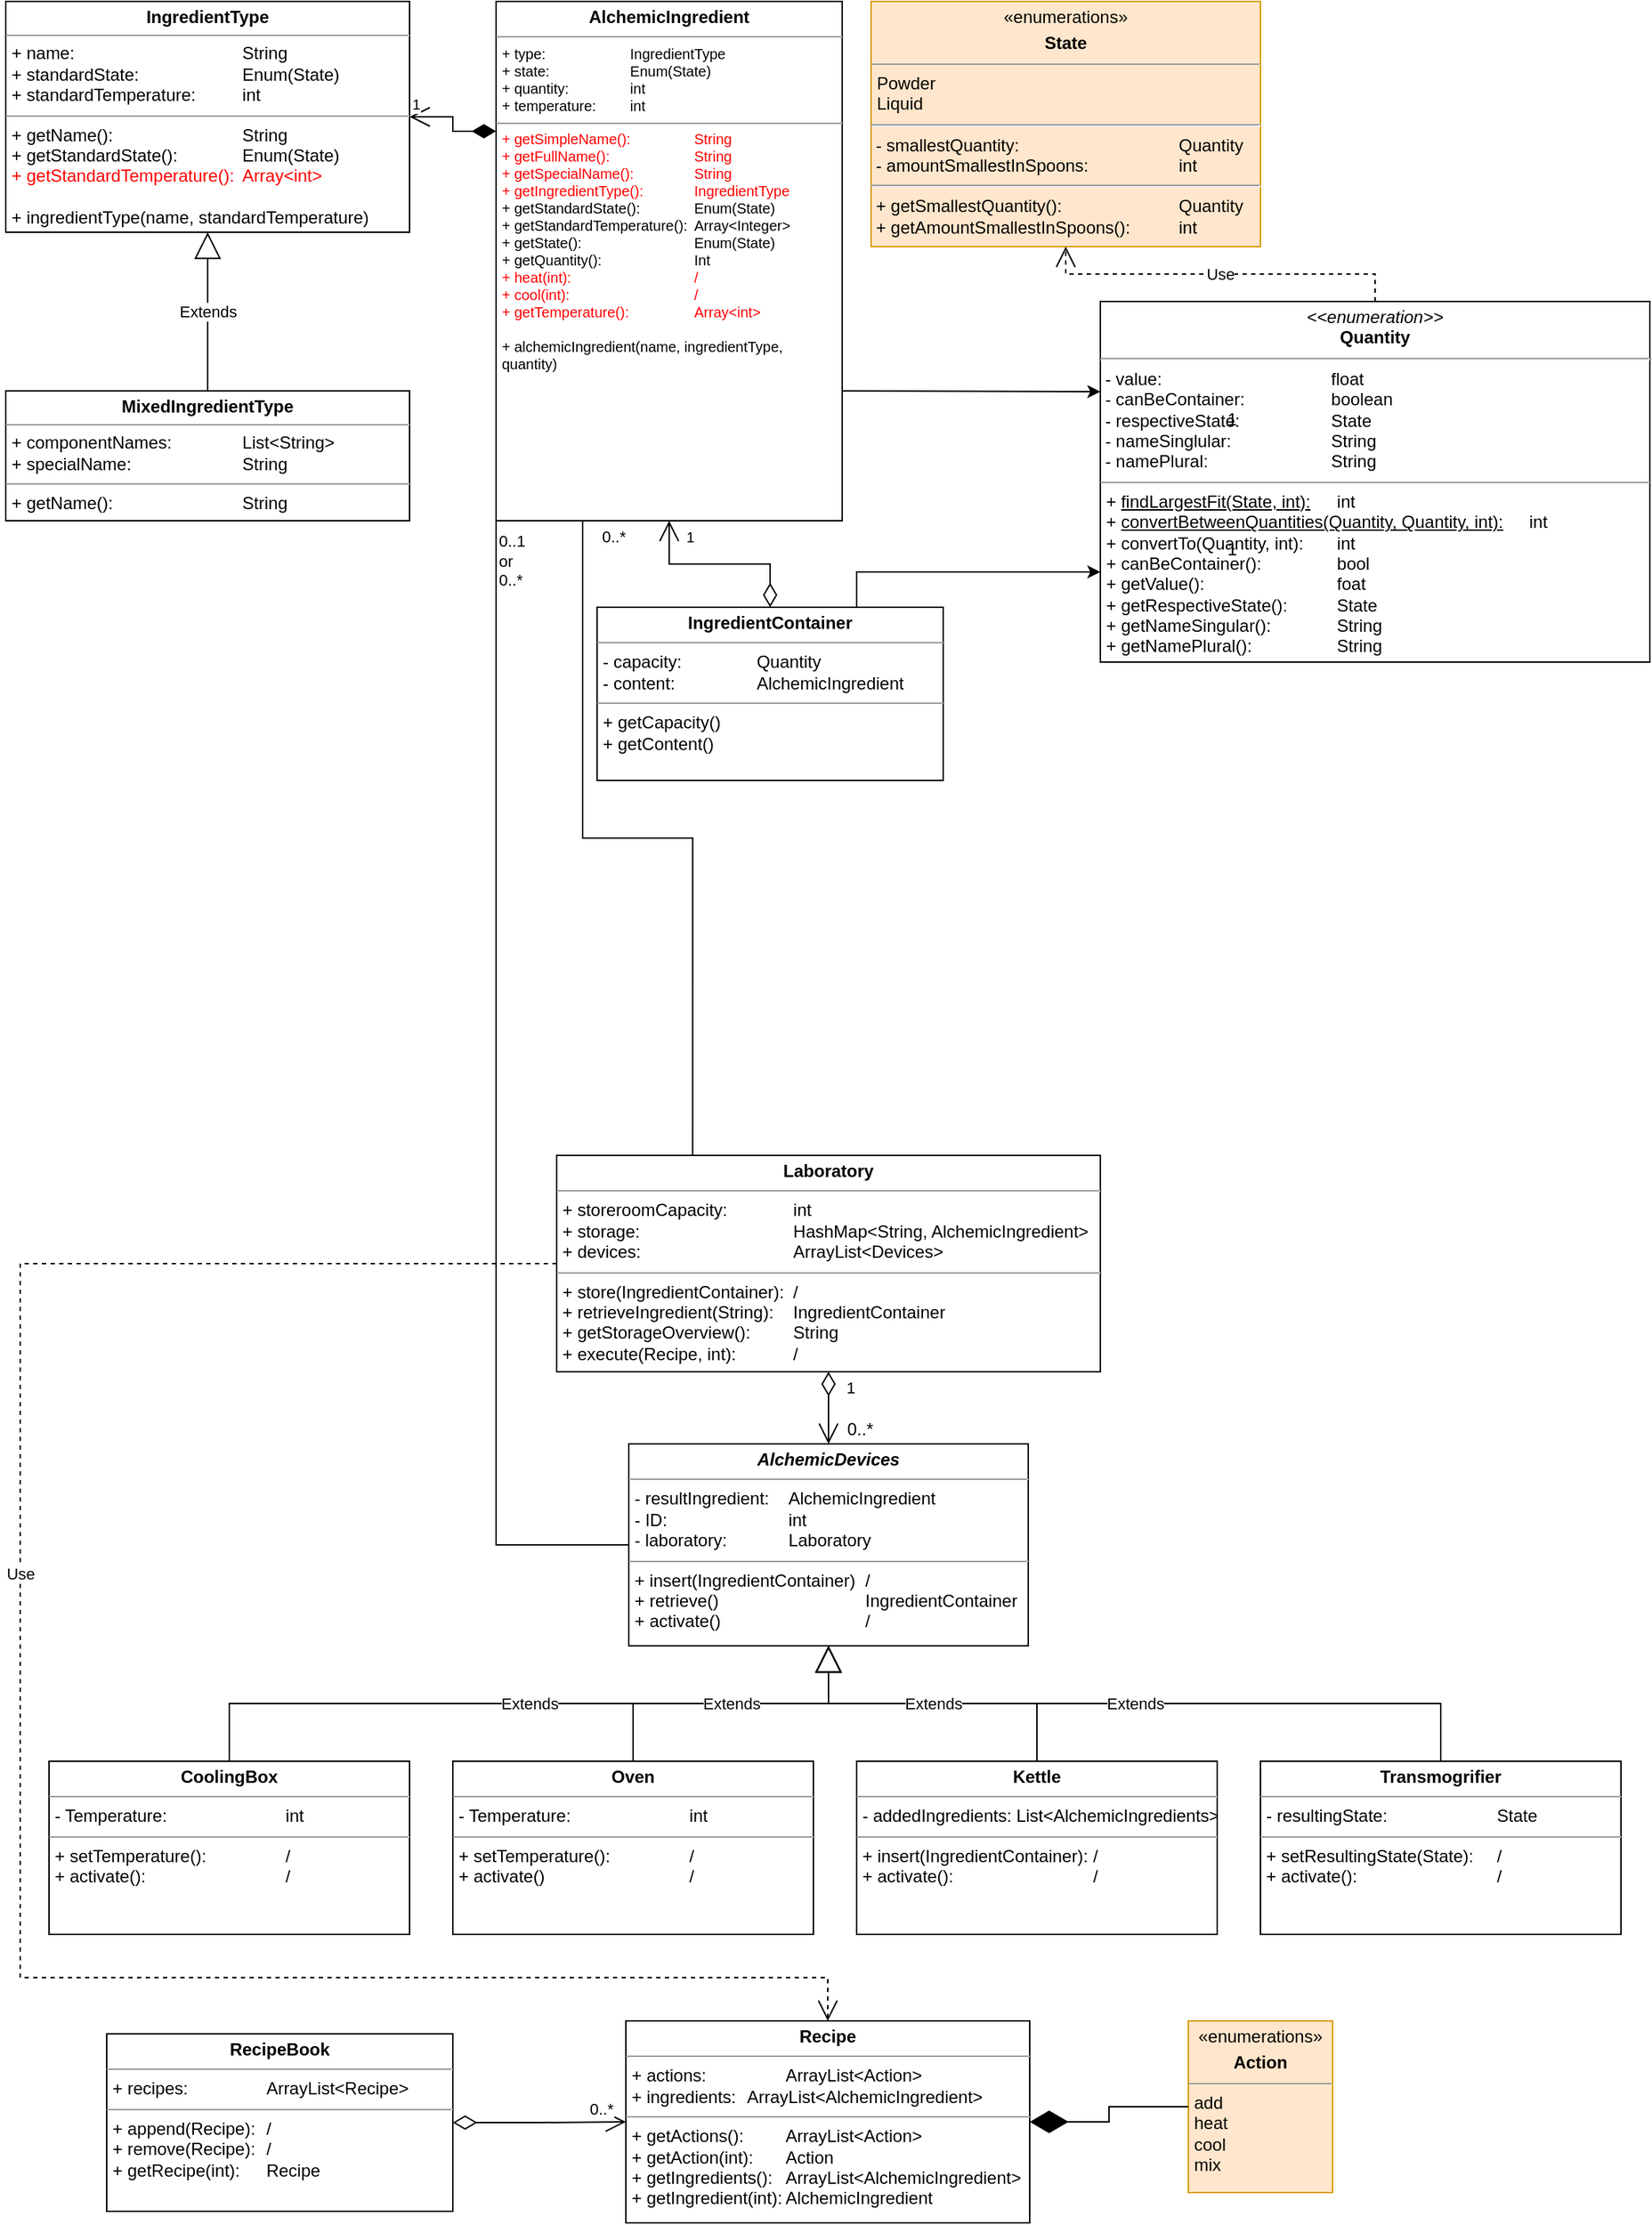 <mxfile version="18.0.1" type="device"><diagram id="GiKxuTOtu3WhN2kmNN7U" name="Examenproject OGP"><mxGraphModel dx="964" dy="614" grid="1" gridSize="10" guides="1" tooltips="1" connect="1" arrows="1" fold="1" page="1" pageScale="1" pageWidth="1169" pageHeight="827" background="none" math="0" shadow="0"><root><mxCell id="0"/><mxCell id="1" parent="0"/><mxCell id="5Rmgl1uTEfU98lThBDW_-46" style="edgeStyle=orthogonalEdgeStyle;rounded=0;jumpStyle=none;orthogonalLoop=1;jettySize=auto;html=1;exitX=1;exitY=0.75;exitDx=0;exitDy=0;startArrow=none;startFill=0;strokeColor=default;entryX=0;entryY=0.25;entryDx=0;entryDy=0;" parent="1" source="cu3XiYy3ytuBM16kYKZB-1" target="5Rmgl1uTEfU98lThBDW_-23" edge="1"><mxGeometry relative="1" as="geometry"><mxPoint x="650" y="350" as="targetPoint"/><Array as="points"><mxPoint x="769" y="310"/></Array></mxGeometry></mxCell><mxCell id="cu3XiYy3ytuBM16kYKZB-1" value="&lt;p style=&quot;margin: 0px ; margin-top: 4px ; text-align: center&quot;&gt;&lt;b&gt;AlchemicIngredient&lt;/b&gt;&lt;/p&gt;&lt;hr size=&quot;1&quot;&gt;&lt;p style=&quot;margin: 0px 0px 0px 4px ; font-size: 10px&quot;&gt;&lt;font style=&quot;font-size: 10px&quot;&gt;+ type: &lt;span style=&quot;white-space: pre&quot;&gt;&#9;&lt;/span&gt;&lt;span style=&quot;white-space: pre&quot;&gt;&#9;&lt;/span&gt;&lt;span style=&quot;white-space: pre&quot;&gt;&#9;&lt;/span&gt;IngredientType&lt;br&gt;&lt;/font&gt;&lt;/p&gt;&lt;p style=&quot;margin: 0px 0px 0px 4px ; font-size: 10px&quot;&gt;&lt;font style=&quot;font-size: 10px&quot;&gt;+ state: &lt;span style=&quot;white-space: pre&quot;&gt;&#9;&lt;/span&gt;&lt;span style=&quot;white-space: pre&quot;&gt;&#9;&lt;/span&gt;&lt;span style=&quot;white-space: pre&quot;&gt;&#9;&lt;/span&gt;Enum(State)&lt;/font&gt;&lt;/p&gt;&lt;p style=&quot;margin: 0px 0px 0px 4px ; font-size: 10px&quot;&gt;&lt;font style=&quot;font-size: 10px&quot;&gt;+ quantity: &lt;span style=&quot;white-space: pre&quot;&gt;&#9;&lt;/span&gt;&lt;span style=&quot;white-space: pre&quot;&gt;&#9;&lt;/span&gt;int&lt;/font&gt;&lt;/p&gt;&lt;p style=&quot;margin: 0px 0px 0px 4px ; font-size: 10px&quot;&gt;&lt;font style=&quot;font-size: 10px&quot;&gt;+ temperature: &lt;span style=&quot;white-space: pre&quot;&gt;&#9;&lt;/span&gt;int&lt;/font&gt;&lt;/p&gt;&lt;hr size=&quot;1&quot; style=&quot;font-size: 10px&quot;&gt;&lt;p style=&quot;margin: 0px 0px 0px 4px ; font-size: 10px&quot;&gt;&lt;font color=&quot;#ff0000&quot; style=&quot;font-size: 10px&quot;&gt;+ getSimpleName():&lt;span style=&quot;white-space: pre&quot;&gt;&#9;&lt;span style=&quot;white-space: pre&quot;&gt;&#9;&lt;/span&gt;&lt;/span&gt;String&lt;/font&gt;&lt;/p&gt;&lt;p style=&quot;margin: 0px 0px 0px 4px ; font-size: 10px&quot;&gt;&lt;font color=&quot;#ff0000&quot; style=&quot;font-size: 10px&quot;&gt;+ getFullName():&lt;span style=&quot;white-space: pre&quot;&gt;&#9;&lt;/span&gt;&lt;span style=&quot;white-space: pre&quot;&gt;&#9;&lt;span style=&quot;white-space: pre&quot;&gt;&#9;&lt;/span&gt;&lt;/span&gt;String&lt;/font&gt;&lt;/p&gt;&lt;p style=&quot;margin: 0px 0px 0px 4px ; font-size: 10px&quot;&gt;&lt;font color=&quot;#ff0000&quot; style=&quot;font-size: 10px&quot;&gt;+ getSpecialName():&amp;nbsp;&lt;span style=&quot;white-space: pre&quot;&gt;&#9;&lt;span style=&quot;white-space: pre&quot;&gt;&#9;&lt;/span&gt;&lt;/span&gt;String&lt;/font&gt;&lt;/p&gt;&lt;p style=&quot;margin: 0px 0px 0px 4px ; font-size: 10px&quot;&gt;&lt;font color=&quot;#ff0000&quot; style=&quot;font-size: 10px&quot;&gt;+ getIngredientType():&lt;span style=&quot;white-space: pre&quot;&gt;&#9;&lt;/span&gt;&lt;span style=&quot;white-space: pre&quot;&gt;&#9;&lt;/span&gt;IngredientType&lt;/font&gt;&lt;/p&gt;&lt;p style=&quot;margin: 0px 0px 0px 4px ; font-size: 10px&quot;&gt;&lt;font style=&quot;font-size: 10px&quot;&gt;+ getStandardState():&lt;span style=&quot;white-space: pre&quot;&gt;&#9;&lt;span style=&quot;white-space: pre&quot;&gt;&#9;&lt;/span&gt;&lt;/span&gt;Enum(State)&lt;/font&gt;&lt;/p&gt;&lt;p style=&quot;margin: 0px 0px 0px 4px ; font-size: 10px&quot;&gt;&lt;font style=&quot;font-size: 10px&quot;&gt;+ getStandardTemperature():&lt;span style=&quot;white-space: pre&quot;&gt;&#9;&lt;/span&gt;Array&amp;lt;Integer&amp;gt;&lt;/font&gt;&lt;/p&gt;&lt;p style=&quot;margin: 0px 0px 0px 4px ; font-size: 10px&quot;&gt;&lt;font style=&quot;font-size: 10px&quot;&gt;+ getState():&lt;span style=&quot;white-space: pre&quot;&gt;&#9;&lt;/span&gt;&lt;span style=&quot;white-space: pre&quot;&gt;&#9;&lt;/span&gt;&lt;span style=&quot;white-space: pre&quot;&gt;&#9;&lt;span style=&quot;white-space: pre&quot;&gt;&#9;&lt;/span&gt;&lt;/span&gt;Enum(State)&lt;/font&gt;&lt;/p&gt;&lt;p style=&quot;margin: 0px 0px 0px 4px ; font-size: 10px&quot;&gt;&lt;font style=&quot;font-size: 10px&quot;&gt;+ getQuantity():&lt;span style=&quot;white-space: pre&quot;&gt;&#9;&lt;/span&gt;&lt;span style=&quot;white-space: pre&quot;&gt;&#9;&lt;span style=&quot;white-space: pre&quot;&gt;&#9;&lt;/span&gt;&lt;/span&gt;Int&lt;/font&gt;&lt;/p&gt;&lt;p style=&quot;margin: 0px 0px 0px 4px ; font-size: 10px&quot;&gt;&lt;font color=&quot;#ff0000&quot; style=&quot;font-size: 10px&quot;&gt;+ heat(int):&lt;span style=&quot;white-space: pre&quot;&gt;&#9;&lt;/span&gt;&lt;span style=&quot;white-space: pre&quot;&gt;&#9;&lt;/span&gt;&lt;span style=&quot;white-space: pre&quot;&gt;&#9;&lt;span style=&quot;white-space: pre&quot;&gt;&#9;&lt;/span&gt;&lt;/span&gt;/&lt;/font&gt;&lt;/p&gt;&lt;p style=&quot;margin: 0px 0px 0px 4px ; font-size: 10px&quot;&gt;&lt;font color=&quot;#ff0000&quot; style=&quot;font-size: 10px&quot;&gt;+ cool(int):&lt;span style=&quot;white-space: pre&quot;&gt;&#9;&lt;/span&gt;&lt;span style=&quot;white-space: pre&quot;&gt;&#9;&lt;/span&gt;&lt;span style=&quot;white-space: pre&quot;&gt;&#9;&lt;span style=&quot;white-space: pre&quot;&gt;&#9;&lt;/span&gt;&lt;/span&gt;/&lt;/font&gt;&lt;/p&gt;&lt;p style=&quot;margin: 0px 0px 0px 4px ; font-size: 10px&quot;&gt;&lt;font color=&quot;#ff0000&quot; style=&quot;font-size: 10px&quot;&gt;+ getTemperature():&lt;span style=&quot;white-space: pre&quot;&gt;&#9;&lt;span style=&quot;white-space: pre&quot;&gt;&#9;&lt;/span&gt;&lt;/span&gt;Array&amp;lt;int&amp;gt;&lt;/font&gt;&lt;/p&gt;&lt;p style=&quot;margin: 0px 0px 0px 4px ; font-size: 10px&quot;&gt;&lt;font style=&quot;font-size: 10px&quot;&gt;&lt;br&gt;&lt;/font&gt;&lt;/p&gt;&lt;p style=&quot;margin: 0px 0px 0px 4px ; font-size: 10px&quot;&gt;&lt;font style=&quot;font-size: 10px&quot;&gt;+ alchemicIngredient(name, ingredientType,&amp;nbsp;&lt;/font&gt;&lt;/p&gt;&lt;p style=&quot;margin: 0px 0px 0px 4px ; font-size: 10px&quot;&gt;&lt;font style=&quot;font-size: 10px&quot;&gt;quantity)&lt;/font&gt;&lt;/p&gt;" style="verticalAlign=top;align=left;overflow=fill;fontSize=12;fontFamily=Helvetica;html=1;rounded=0;" parent="1" vertex="1"><mxGeometry x="350" y="40" width="240" height="360" as="geometry"/></mxCell><mxCell id="cu3XiYy3ytuBM16kYKZB-2" value="&lt;p style=&quot;margin: 0px ; margin-top: 4px ; text-align: center&quot;&gt;&lt;b&gt;IngredientType&lt;/b&gt;&lt;/p&gt;&lt;hr size=&quot;1&quot; style=&quot;font-size: 10px&quot;&gt;&lt;p style=&quot;margin: 0px ; margin-left: 4px&quot;&gt;+ name:&lt;span style=&quot;white-space: pre&quot;&gt;&#9;&lt;/span&gt;&lt;span style=&quot;white-space: pre&quot;&gt;&#9;&lt;/span&gt;&lt;span style=&quot;white-space: pre&quot;&gt;&#9;&lt;/span&gt;&lt;span style=&quot;white-space: pre&quot;&gt;&#9;&lt;/span&gt;&lt;span style=&quot;white-space: pre&quot;&gt;&#9;&lt;/span&gt;String&lt;/p&gt;&lt;p style=&quot;margin: 0px ; margin-left: 4px&quot;&gt;&lt;span&gt;+ standardState: &lt;/span&gt;&lt;span style=&quot;white-space: pre&quot;&gt;&#9;&lt;/span&gt;&lt;span style=&quot;white-space: pre&quot;&gt;&#9;&lt;span style=&quot;white-space: pre&quot;&gt;&#9;&lt;/span&gt;&lt;/span&gt;&lt;span&gt;Enum(State)&lt;/span&gt;&lt;br&gt;&lt;/p&gt;&lt;p style=&quot;margin: 0px ; margin-left: 4px&quot;&gt;+ standardTemperature: &lt;span style=&quot;white-space: pre&quot;&gt;&#9;&lt;/span&gt;&lt;span style=&quot;white-space: pre&quot;&gt;&#9;&lt;/span&gt;int&lt;/p&gt;&lt;hr size=&quot;1&quot;&gt;&lt;p style=&quot;margin: 0px ; margin-left: 4px&quot;&gt;+ getName():&lt;span style=&quot;white-space: pre&quot;&gt;&#9;&lt;/span&gt;&lt;span style=&quot;white-space: pre&quot;&gt;&#9;&lt;span style=&quot;white-space: pre&quot;&gt;&#9;&lt;/span&gt;&lt;span style=&quot;white-space: pre&quot;&gt;&#9;&lt;/span&gt;&lt;/span&gt;String&lt;/p&gt;&lt;p style=&quot;margin: 0px ; margin-left: 4px&quot;&gt;+ getStandardState():&lt;span style=&quot;white-space: pre&quot;&gt;&#9;&lt;/span&gt;&lt;span style=&quot;white-space: pre&quot;&gt;&#9;&lt;/span&gt;Enum(State)&lt;/p&gt;&lt;p style=&quot;margin: 0px ; margin-left: 4px&quot;&gt;&lt;font color=&quot;#ff0000&quot;&gt;+ getStandardTemperature():&lt;span style=&quot;white-space: pre&quot;&gt;&#9;&lt;/span&gt;Array&amp;lt;int&amp;gt;&lt;/font&gt;&lt;/p&gt;&lt;p style=&quot;margin: 0px ; margin-left: 4px&quot;&gt;&lt;br&gt;&lt;/p&gt;&lt;p style=&quot;margin: 0px ; margin-left: 4px&quot;&gt;+ ingredientType(name, standardTemperature)&lt;/p&gt;" style="verticalAlign=top;align=left;overflow=fill;fontSize=12;fontFamily=Helvetica;html=1;expand=1;rounded=0;" parent="1" vertex="1"><mxGeometry x="10" y="40" width="280" height="160" as="geometry"/></mxCell><mxCell id="cu3XiYy3ytuBM16kYKZB-13" value="&lt;p style=&quot;margin: 0px ; margin-top: 4px ; text-align: center&quot;&gt;«enumerations»&lt;b&gt;&lt;br&gt;&lt;/b&gt;&lt;/p&gt;&lt;p style=&quot;margin: 0px ; margin-top: 4px ; text-align: center&quot;&gt;&lt;b&gt;State&lt;/b&gt;&lt;/p&gt;&lt;hr size=&quot;1&quot;&gt;&lt;p style=&quot;margin: 0px ; margin-left: 4px&quot;&gt;Powder&lt;/p&gt;&lt;p style=&quot;margin: 0px ; margin-left: 4px&quot;&gt;Liquid&lt;/p&gt;&lt;hr&gt;&amp;nbsp;- smallestQuantity:&lt;span style=&quot;white-space: pre;&quot;&gt;&#9;&lt;/span&gt;&lt;span style=&quot;white-space: pre;&quot;&gt;&#9;&lt;/span&gt;&lt;span style=&quot;white-space: pre;&quot;&gt;&#9;&lt;/span&gt;&lt;span style=&quot;white-space: pre;&quot;&gt;&#9;&lt;/span&gt;&lt;span style=&quot;white-space: pre;&quot;&gt;&#9;&lt;/span&gt;Quantity&lt;br&gt;&amp;nbsp;- amountSmallestInSpoons:&lt;span style=&quot;white-space: pre;&quot;&gt;&#9;&lt;/span&gt;&lt;span style=&quot;white-space: pre;&quot;&gt;&#9;&lt;/span&gt;&lt;span style=&quot;white-space: pre;&quot;&gt;&#9;&lt;/span&gt;int&lt;br&gt;&lt;hr&gt;&amp;nbsp;+ getSmallestQuantity():&lt;span style=&quot;white-space: pre;&quot;&gt;&#9;&lt;/span&gt;&lt;span style=&quot;white-space: pre;&quot;&gt;&#9;&lt;/span&gt;&lt;span style=&quot;white-space: pre;&quot;&gt;&#9;&lt;/span&gt;Quantity&lt;br&gt;&amp;nbsp;+ getAmountSmallestInSpoons():&lt;span style=&quot;white-space: pre;&quot;&gt;&#9;&lt;/span&gt;&lt;span style=&quot;white-space: pre;&quot;&gt;&#9;&lt;/span&gt;int" style="verticalAlign=top;align=left;overflow=fill;fontSize=12;fontFamily=Helvetica;html=1;expand=1;rounded=0;fillColor=#ffe6cc;strokeColor=#d79b00;" parent="1" vertex="1"><mxGeometry x="610" y="40" width="270" height="170" as="geometry"/></mxCell><mxCell id="5Rmgl1uTEfU98lThBDW_-49" style="edgeStyle=orthogonalEdgeStyle;rounded=0;jumpStyle=none;orthogonalLoop=1;jettySize=auto;html=1;exitX=0.75;exitY=0;exitDx=0;exitDy=0;startArrow=none;startFill=0;strokeColor=default;entryX=0;entryY=0.75;entryDx=0;entryDy=0;" parent="1" source="cu3XiYy3ytuBM16kYKZB-45" target="5Rmgl1uTEfU98lThBDW_-23" edge="1"><mxGeometry relative="1" as="geometry"><Array as="points"><mxPoint x="600" y="436"/></Array><mxPoint x="820" y="430" as="targetPoint"/></mxGeometry></mxCell><mxCell id="cu3XiYy3ytuBM16kYKZB-45" value="&lt;p style=&quot;margin: 0px ; margin-top: 4px ; text-align: center&quot;&gt;&lt;b&gt;IngredientContainer&lt;/b&gt;&lt;/p&gt;&lt;hr size=&quot;1&quot;&gt;&lt;p style=&quot;margin: 0px ; margin-left: 4px&quot;&gt;- capacity: &lt;span style=&quot;white-space: pre&quot;&gt;&#9;&lt;/span&gt;&lt;span style=&quot;white-space: pre&quot;&gt;&#9;&lt;/span&gt;Quantity&lt;/p&gt;&lt;p style=&quot;margin: 0px ; margin-left: 4px&quot;&gt;- content:&lt;span style=&quot;white-space: pre&quot;&gt;&#9;&lt;/span&gt;&lt;span style=&quot;white-space: pre&quot;&gt;&#9;&lt;/span&gt;&lt;span style=&quot;white-space: pre&quot;&gt;&#9;&lt;/span&gt;AlchemicIngredient&lt;/p&gt;&lt;hr size=&quot;1&quot;&gt;&lt;p style=&quot;margin: 0px ; margin-left: 4px&quot;&gt;+ getCapacity()&lt;/p&gt;&lt;p style=&quot;margin: 0px ; margin-left: 4px&quot;&gt;+ getContent()&lt;/p&gt;" style="verticalAlign=top;align=left;overflow=fill;fontSize=12;fontFamily=Helvetica;html=1;fontColor=#000000;strokeWidth=1;gradientColor=none;" parent="1" vertex="1"><mxGeometry x="420" y="460" width="240" height="120" as="geometry"/></mxCell><mxCell id="cu3XiYy3ytuBM16kYKZB-54" value="&lt;p style=&quot;margin: 0px ; margin-top: 4px ; text-align: center&quot;&gt;&lt;b&gt;&lt;i&gt;AlchemicDevices&lt;/i&gt;&lt;/b&gt;&lt;br&gt;&lt;/p&gt;&lt;hr size=&quot;1&quot;&gt;&lt;p style=&quot;margin: 0px ; margin-left: 4px&quot;&gt;- resultIngredient:&lt;span style=&quot;white-space: pre&quot;&gt;&#9;&lt;/span&gt;AlchemicIngredient&lt;/p&gt;&lt;p style=&quot;margin: 0px ; margin-left: 4px&quot;&gt;- ID:&lt;span style=&quot;white-space: pre&quot;&gt;&#9;&lt;/span&gt;&lt;span style=&quot;white-space: pre&quot;&gt;&#9;&lt;/span&gt;&lt;span style=&quot;white-space: pre&quot;&gt;&#9;&lt;span style=&quot;white-space: pre&quot;&gt;&#9;&lt;/span&gt;&lt;/span&gt;int&lt;/p&gt;&lt;p style=&quot;margin: 0px ; margin-left: 4px&quot;&gt;- laboratory:&lt;span style=&quot;white-space: pre&quot;&gt;&#9;&lt;/span&gt;&lt;span style=&quot;white-space: pre&quot;&gt;&#9;&lt;/span&gt;Laboratory&lt;/p&gt;&lt;hr size=&quot;1&quot;&gt;&lt;p style=&quot;margin: 0px ; margin-left: 4px&quot;&gt;+ insert(IngredientContainer)&lt;span style=&quot;white-space: pre&quot;&gt;&#9;&lt;/span&gt;&lt;span&gt;/&lt;/span&gt;&lt;/p&gt;&lt;p style=&quot;margin: 0px ; margin-left: 4px&quot;&gt;+ retrieve()&lt;span style=&quot;white-space: pre&quot;&gt;&#9;&lt;/span&gt;&lt;span style=&quot;white-space: pre&quot;&gt;&#9;&lt;/span&gt;&lt;span style=&quot;white-space: pre&quot;&gt;&#9;&lt;/span&gt;&lt;span style=&quot;white-space: pre&quot;&gt;&#9;&lt;/span&gt;IngredientContainer&lt;/p&gt;&lt;p style=&quot;margin: 0px ; margin-left: 4px&quot;&gt;+ activate()&lt;span style=&quot;white-space: pre&quot;&gt;&#9;&lt;/span&gt;&lt;span style=&quot;white-space: pre&quot;&gt;&#9;&lt;/span&gt;&lt;span style=&quot;white-space: pre&quot;&gt;&#9;&lt;/span&gt;&lt;span style=&quot;white-space: pre&quot;&gt;&#9;&lt;/span&gt;/&lt;/p&gt;" style="verticalAlign=top;align=left;overflow=fill;fontSize=12;fontFamily=Helvetica;html=1;fontColor=#000000;strokeWidth=1;gradientColor=none;" parent="1" vertex="1"><mxGeometry x="442" y="1040" width="277" height="140" as="geometry"/></mxCell><mxCell id="cu3XiYy3ytuBM16kYKZB-55" value="&lt;p style=&quot;margin: 4px 0px 0px ; text-align: center&quot;&gt;&lt;b&gt;CoolingBox&lt;/b&gt;&lt;/p&gt;&lt;hr size=&quot;1&quot;&gt;&lt;p style=&quot;margin: 0px 0px 0px 4px&quot;&gt;- Temperature:&lt;span style=&quot;white-space: pre&quot;&gt;&#9;&lt;/span&gt;&lt;span style=&quot;white-space: pre&quot;&gt;&#9;&lt;/span&gt;&lt;span style=&quot;white-space: pre&quot;&gt;&#9;&lt;span style=&quot;white-space: pre&quot;&gt;&#9;&lt;/span&gt;&lt;/span&gt;int&lt;/p&gt;&lt;hr size=&quot;1&quot;&gt;&lt;p style=&quot;margin: 0px 0px 0px 4px&quot;&gt;+ setTemperature():&lt;span style=&quot;white-space: pre&quot;&gt;&#9;&lt;/span&gt;&lt;span style=&quot;white-space: pre&quot;&gt;&#9;&lt;/span&gt;/&lt;/p&gt;&lt;p style=&quot;margin: 0px 0px 0px 4px&quot;&gt;+ activate():&lt;span style=&quot;white-space: pre&quot;&gt;&#9;&lt;/span&gt;&lt;span style=&quot;white-space: pre&quot;&gt;&#9;&lt;/span&gt;&lt;span style=&quot;white-space: pre&quot;&gt;&#9;&lt;/span&gt;&lt;span style=&quot;white-space: pre&quot;&gt;&#9;&lt;/span&gt;/&lt;/p&gt;" style="verticalAlign=top;align=left;overflow=fill;fontSize=12;fontFamily=Helvetica;html=1;fontColor=#000000;strokeWidth=1;gradientColor=none;" parent="1" vertex="1"><mxGeometry x="40" y="1260" width="250" height="120" as="geometry"/></mxCell><mxCell id="cu3XiYy3ytuBM16kYKZB-56" value="&lt;p style=&quot;margin: 0px ; margin-top: 4px ; text-align: center&quot;&gt;&lt;b&gt;Oven&lt;/b&gt;&lt;/p&gt;&lt;hr size=&quot;1&quot;&gt;&lt;p style=&quot;margin: 0px 0px 0px 4px&quot;&gt;- Temperature:&lt;span style=&quot;white-space: pre&quot;&gt;&#9;&lt;/span&gt;&lt;span style=&quot;white-space: pre&quot;&gt;&#9;&lt;/span&gt;&lt;span style=&quot;white-space: pre&quot;&gt;&#9;&lt;/span&gt;&lt;span style=&quot;white-space: pre&quot;&gt;&#9;&lt;/span&gt;int&lt;/p&gt;&lt;hr size=&quot;1&quot;&gt;&lt;p style=&quot;margin: 0px 0px 0px 4px&quot;&gt;&lt;span&gt;+ setTemperature():&lt;span style=&quot;white-space: pre&quot;&gt;&#9;&lt;/span&gt;&lt;span style=&quot;white-space: pre&quot;&gt;&#9;&lt;/span&gt;/&lt;/span&gt;&lt;/p&gt;&lt;p style=&quot;margin: 0px ; margin-left: 4px&quot;&gt;+ activate()&lt;span&gt;&#9;&lt;span style=&quot;white-space: pre&quot;&gt;&#9;&lt;/span&gt;&lt;span style=&quot;white-space: pre&quot;&gt;&#9;&lt;/span&gt;&lt;span style=&quot;white-space: pre&quot;&gt;&#9;&lt;/span&gt;&lt;span style=&quot;white-space: pre&quot;&gt;&#9;&lt;/span&gt;&lt;/span&gt;/&lt;/p&gt;" style="verticalAlign=top;align=left;overflow=fill;fontSize=12;fontFamily=Helvetica;html=1;fontColor=#000000;strokeWidth=1;gradientColor=none;" parent="1" vertex="1"><mxGeometry x="320" y="1260" width="250" height="120" as="geometry"/></mxCell><mxCell id="cu3XiYy3ytuBM16kYKZB-57" value="&lt;p style=&quot;margin: 4px 0px 0px ; text-align: center&quot;&gt;&lt;b&gt;Kettle&lt;/b&gt;&lt;/p&gt;&lt;hr size=&quot;1&quot;&gt;&lt;p style=&quot;margin: 0px 0px 0px 4px&quot;&gt;- addedIngredients:&lt;span style=&quot;white-space: pre&quot;&gt;&#9;&lt;/span&gt;List&amp;lt;AlchemicIngredients&amp;gt;&lt;/p&gt;&lt;hr size=&quot;1&quot;&gt;&lt;p style=&quot;margin: 0px 0px 0px 4px&quot;&gt;+ insert(IngredientContainer):&lt;span style=&quot;white-space: pre&quot;&gt;&#9;&lt;/span&gt;/&lt;/p&gt;&lt;p style=&quot;margin: 0px 0px 0px 4px&quot;&gt;+ activate():&lt;span style=&quot;white-space: pre&quot;&gt;&#9;&lt;/span&gt;&lt;span style=&quot;white-space: pre&quot;&gt;&#9;&lt;/span&gt;&lt;span style=&quot;white-space: pre&quot;&gt;&#9;&lt;/span&gt;&lt;span style=&quot;white-space: pre&quot;&gt;&#9;&lt;/span&gt;/&lt;/p&gt;" style="verticalAlign=top;align=left;overflow=fill;fontSize=12;fontFamily=Helvetica;html=1;fontColor=#000000;strokeWidth=1;gradientColor=none;" parent="1" vertex="1"><mxGeometry x="600" y="1260" width="250" height="120" as="geometry"/></mxCell><mxCell id="cu3XiYy3ytuBM16kYKZB-58" value="&lt;p style=&quot;margin: 4px 0px 0px ; text-align: center&quot;&gt;&lt;b&gt;Transmogrifier&lt;/b&gt;&lt;/p&gt;&lt;hr size=&quot;1&quot;&gt;&lt;p style=&quot;margin: 0px 0px 0px 4px&quot;&gt;- resultingState:&lt;span style=&quot;white-space: pre&quot;&gt;&#9;&lt;/span&gt;&lt;span style=&quot;white-space: pre&quot;&gt;&#9;&lt;/span&gt;&lt;span style=&quot;white-space: pre&quot;&gt;&#9;&lt;/span&gt;State&lt;/p&gt;&lt;hr size=&quot;1&quot;&gt;&lt;p style=&quot;margin: 0px 0px 0px 4px&quot;&gt;+ setResultingState(State):&lt;span style=&quot;white-space: pre&quot;&gt;&#9;&lt;/span&gt;/&lt;/p&gt;&lt;p style=&quot;margin: 0px 0px 0px 4px&quot;&gt;&lt;span&gt;+ activate():&lt;/span&gt;&lt;span style=&quot;white-space: pre&quot;&gt;&#9;&lt;/span&gt;&lt;span style=&quot;white-space: pre&quot;&gt;&#9;&lt;/span&gt;&lt;span style=&quot;white-space: pre&quot;&gt;&#9;&lt;/span&gt;&lt;span style=&quot;white-space: pre&quot;&gt;&#9;&lt;/span&gt;&lt;span&gt;/&lt;/span&gt;&lt;/p&gt;" style="verticalAlign=top;align=left;overflow=fill;fontSize=12;fontFamily=Helvetica;html=1;fontColor=#000000;strokeWidth=1;gradientColor=none;" parent="1" vertex="1"><mxGeometry x="880" y="1260" width="250" height="120" as="geometry"/></mxCell><mxCell id="cu3XiYy3ytuBM16kYKZB-67" value="&lt;p style=&quot;margin: 0px ; margin-top: 4px ; text-align: center&quot;&gt;&lt;b&gt;Laboratory&lt;/b&gt;&lt;/p&gt;&lt;hr size=&quot;1&quot;&gt;&lt;p style=&quot;margin: 0px ; margin-left: 4px&quot;&gt;+ storeroomCapacity:&lt;span style=&quot;white-space: pre&quot;&gt;&#9;&lt;/span&gt;&lt;span style=&quot;white-space: pre&quot;&gt;&#9;&lt;/span&gt;int&lt;/p&gt;&lt;p style=&quot;margin: 0px ; margin-left: 4px&quot;&gt;+ storage:&lt;span style=&quot;white-space: pre&quot;&gt;&#9;&lt;/span&gt;&lt;span style=&quot;white-space: pre&quot;&gt;&#9;&lt;/span&gt;&lt;span style=&quot;white-space: pre&quot;&gt;&#9;&lt;/span&gt;&lt;span style=&quot;white-space: pre&quot;&gt;&#9;&lt;/span&gt;HashMap&amp;lt;String, AlchemicIngredient&amp;gt;&lt;/p&gt;&lt;p style=&quot;margin: 0px ; margin-left: 4px&quot;&gt;+ devices:&lt;span style=&quot;white-space: pre&quot;&gt;&#9;&lt;/span&gt;&lt;span style=&quot;white-space: pre&quot;&gt;&#9;&lt;/span&gt;&lt;span style=&quot;white-space: pre&quot;&gt;&#9;&lt;/span&gt;&lt;span style=&quot;white-space: pre&quot;&gt;&#9;&lt;/span&gt;ArrayList&amp;lt;Devices&amp;gt;&lt;/p&gt;&lt;hr size=&quot;1&quot;&gt;&lt;p style=&quot;margin: 0px ; margin-left: 4px&quot;&gt;+ store(IngredientContainer):&lt;span&gt;&#9;&lt;span style=&quot;white-space: pre&quot;&gt;&#9;&lt;/span&gt;/&lt;/span&gt;&lt;/p&gt;&lt;p style=&quot;margin: 0px ; margin-left: 4px&quot;&gt;+ retrieveIngredient(String):&lt;span style=&quot;white-space: pre&quot;&gt;&#9;&lt;/span&gt;IngredientContainer&lt;/p&gt;&lt;p style=&quot;margin: 0px ; margin-left: 4px&quot;&gt;+ getStorageOverview():&lt;span style=&quot;white-space: pre&quot;&gt;&#9;&lt;/span&gt;&lt;span style=&quot;white-space: pre&quot;&gt;&#9;&lt;/span&gt;String&lt;/p&gt;&lt;p style=&quot;margin: 0px ; margin-left: 4px&quot;&gt;+ execute(Recipe, int):&lt;span style=&quot;white-space: pre&quot;&gt;&#9;&lt;/span&gt;&lt;span style=&quot;white-space: pre&quot;&gt;&#9;&lt;/span&gt;/&lt;/p&gt;&lt;p style=&quot;margin: 0px ; margin-left: 4px&quot;&gt;&lt;br&gt;&lt;/p&gt;" style="verticalAlign=top;align=left;overflow=fill;fontSize=12;fontFamily=Helvetica;html=1;fontColor=#000000;strokeWidth=1;gradientColor=none;" parent="1" vertex="1"><mxGeometry x="392" y="840" width="377" height="150" as="geometry"/></mxCell><mxCell id="cu3XiYy3ytuBM16kYKZB-70" value="&lt;p style=&quot;margin: 0px ; margin-top: 4px ; text-align: center&quot;&gt;&lt;b&gt;RecipeBook&lt;/b&gt;&lt;/p&gt;&lt;hr size=&quot;1&quot;&gt;&lt;p style=&quot;margin: 0px ; margin-left: 4px&quot;&gt;+ recipes: &lt;span style=&quot;white-space: pre&quot;&gt;&#9;&lt;/span&gt;&lt;span style=&quot;white-space: pre&quot;&gt;&#9;&lt;/span&gt;ArrayList&amp;lt;Recipe&amp;gt;&lt;/p&gt;&lt;hr size=&quot;1&quot;&gt;&lt;p style=&quot;margin: 0px ; margin-left: 4px&quot;&gt;+ append(Recipe):&lt;span style=&quot;white-space: pre&quot;&gt;&#9;&lt;/span&gt;/&lt;/p&gt;&lt;p style=&quot;margin: 0px ; margin-left: 4px&quot;&gt;+ remove(Recipe):&lt;span style=&quot;white-space: pre&quot;&gt;&#9;&lt;/span&gt;/&lt;/p&gt;&lt;p style=&quot;margin: 0px ; margin-left: 4px&quot;&gt;+ getRecipe(int):&lt;span style=&quot;white-space: pre&quot;&gt;&#9;&lt;/span&gt;Recipe&lt;/p&gt;" style="verticalAlign=top;align=left;overflow=fill;fontSize=12;fontFamily=Helvetica;html=1;fontColor=#000000;strokeWidth=1;gradientColor=none;" parent="1" vertex="1"><mxGeometry x="80" y="1449" width="240" height="123" as="geometry"/></mxCell><mxCell id="cu3XiYy3ytuBM16kYKZB-71" value="&lt;p style=&quot;margin: 0px ; margin-top: 4px ; text-align: center&quot;&gt;&lt;b&gt;Recipe&lt;/b&gt;&lt;/p&gt;&lt;hr size=&quot;1&quot;&gt;&lt;p style=&quot;margin: 0px ; margin-left: 4px&quot;&gt;+ actions: &lt;span style=&quot;white-space: pre&quot;&gt;&#9;&lt;span style=&quot;white-space: pre&quot;&gt;&#9;&lt;/span&gt;&lt;/span&gt;ArrayList&amp;lt;Action&amp;gt;&lt;/p&gt;&lt;p style=&quot;margin: 0px ; margin-left: 4px&quot;&gt;+ ingredients:&lt;span style=&quot;white-space: pre&quot;&gt;&#9;&lt;/span&gt;ArrayList&amp;lt;AlchemicIngredient&amp;gt;&lt;/p&gt;&lt;hr size=&quot;1&quot;&gt;&lt;p style=&quot;margin: 0px ; margin-left: 4px&quot;&gt;+ getActions():&lt;span style=&quot;white-space: pre&quot;&gt;&#9;&lt;span style=&quot;white-space: pre&quot;&gt;&#9;&lt;/span&gt;&lt;/span&gt;ArrayList&amp;lt;Action&amp;gt;&lt;/p&gt;&lt;p style=&quot;margin: 0px ; margin-left: 4px&quot;&gt;+ getAction(int):&lt;span style=&quot;white-space: pre&quot;&gt;&#9;&lt;/span&gt;Action&lt;/p&gt;&lt;p style=&quot;margin: 0px ; margin-left: 4px&quot;&gt;+ getIngredients():&lt;span style=&quot;white-space: pre&quot;&gt;&#9;&lt;/span&gt;ArrayList&amp;lt;AlchemicIngredient&amp;gt;&lt;/p&gt;&lt;p style=&quot;margin: 0px ; margin-left: 4px&quot;&gt;+ getIngredient(int):&lt;span style=&quot;white-space: pre&quot;&gt;&#9;&lt;/span&gt;AlchemicIngredient&lt;/p&gt;" style="verticalAlign=top;align=left;overflow=fill;fontSize=12;fontFamily=Helvetica;html=1;fontColor=#000000;strokeWidth=1;gradientColor=none;" parent="1" vertex="1"><mxGeometry x="440" y="1440" width="280" height="140" as="geometry"/></mxCell><mxCell id="cu3XiYy3ytuBM16kYKZB-72" value="&lt;p style=&quot;margin: 0px ; margin-top: 4px ; text-align: center&quot;&gt;«enumerations»&lt;b&gt;&lt;br&gt;&lt;/b&gt;&lt;/p&gt;&lt;p style=&quot;margin: 0px ; margin-top: 4px ; text-align: center&quot;&gt;&lt;b&gt;Action&lt;/b&gt;&lt;/p&gt;&lt;hr size=&quot;1&quot;&gt;&lt;p style=&quot;margin: 0px ; margin-left: 4px&quot;&gt;add&lt;/p&gt;&lt;p style=&quot;margin: 0px ; margin-left: 4px&quot;&gt;heat&lt;/p&gt;&lt;p style=&quot;margin: 0px ; margin-left: 4px&quot;&gt;cool&lt;/p&gt;&lt;p style=&quot;margin: 0px ; margin-left: 4px&quot;&gt;mix&lt;/p&gt;" style="verticalAlign=top;align=left;overflow=fill;fontSize=12;fontFamily=Helvetica;html=1;expand=1;rounded=0;fillColor=#ffe6cc;strokeColor=#d79b00;" parent="1" vertex="1"><mxGeometry x="830" y="1440" width="100" height="119" as="geometry"/></mxCell><mxCell id="bUsT5Dy6ICxIgthoLqZ7-6" value="&lt;p style=&quot;margin: 0px ; margin-top: 4px ; text-align: center&quot;&gt;&lt;b&gt;MixedIngredientType&lt;/b&gt;&lt;/p&gt;&lt;hr size=&quot;1&quot; style=&quot;font-size: 10px&quot;&gt;&lt;p style=&quot;margin: 0px ; margin-left: 4px&quot;&gt;+ componentNames:&lt;span style=&quot;white-space: pre&quot;&gt;&#9;&lt;/span&gt;&lt;span style=&quot;white-space: pre&quot;&gt;&#9;&lt;/span&gt;List&amp;lt;String&amp;gt;&lt;/p&gt;&lt;p style=&quot;margin: 0px ; margin-left: 4px&quot;&gt;+ specialName:&lt;span style=&quot;white-space: pre&quot;&gt;&#9;&lt;/span&gt;&lt;span style=&quot;white-space: pre&quot;&gt;&#9;&lt;/span&gt;&lt;span style=&quot;white-space: pre&quot;&gt;&#9;&lt;/span&gt;String&lt;/p&gt;&lt;hr size=&quot;1&quot;&gt;&lt;p style=&quot;margin: 0px ; margin-left: 4px&quot;&gt;+ getName():&lt;span style=&quot;white-space: pre&quot;&gt;&#9;&lt;/span&gt;&lt;span style=&quot;white-space: pre&quot;&gt;&#9;&lt;span style=&quot;white-space: pre&quot;&gt;&#9;&lt;/span&gt;&lt;span style=&quot;white-space: pre&quot;&gt;&#9;&lt;/span&gt;&lt;/span&gt;String&lt;/p&gt;" style="verticalAlign=top;align=left;overflow=fill;fontSize=12;fontFamily=Helvetica;html=1;expand=1;rounded=0;" parent="1" vertex="1"><mxGeometry x="10" y="310" width="280" height="90" as="geometry"/></mxCell><mxCell id="bUsT5Dy6ICxIgthoLqZ7-8" value="Extends" style="endArrow=block;endSize=16;endFill=0;html=1;rounded=0;exitX=0.5;exitY=0;exitDx=0;exitDy=0;entryX=0.5;entryY=1;entryDx=0;entryDy=0;" parent="1" source="bUsT5Dy6ICxIgthoLqZ7-6" target="cu3XiYy3ytuBM16kYKZB-2" edge="1"><mxGeometry width="160" relative="1" as="geometry"><mxPoint x="150" y="260" as="sourcePoint"/><mxPoint x="310" y="260" as="targetPoint"/></mxGeometry></mxCell><mxCell id="5Rmgl1uTEfU98lThBDW_-23" value="&lt;p style=&quot;margin: 0px ; margin-top: 4px ; text-align: center&quot;&gt;&lt;i&gt;&amp;lt;&amp;lt;enumeration&amp;gt;&amp;gt;&lt;/i&gt;&lt;br&gt;&lt;b&gt;Quantity&lt;/b&gt;&lt;/p&gt;&lt;hr&gt;&amp;nbsp;- value:&lt;span style=&quot;white-space: pre;&quot;&gt;&#9;&lt;/span&gt;&lt;span style=&quot;white-space: pre;&quot;&gt;&#9;&lt;/span&gt;&lt;span style=&quot;white-space: pre;&quot;&gt;&#9;&lt;/span&gt;&lt;span style=&quot;white-space: pre;&quot;&gt;&#9;&lt;/span&gt;&lt;span style=&quot;white-space: pre;&quot;&gt;&#9;&lt;/span&gt;float&lt;br&gt;&amp;nbsp;- canBeContainer:&lt;span style=&quot;white-space: pre;&quot;&gt;&#9;&lt;/span&gt;&lt;span style=&quot;white-space: pre;&quot;&gt;&#9;&lt;/span&gt;&lt;span style=&quot;white-space: pre;&quot;&gt;&#9;&lt;/span&gt;boolean&lt;br&gt;&amp;nbsp;- respectiveState:&lt;span style=&quot;white-space: pre;&quot;&gt;&#9;&lt;/span&gt;&lt;span style=&quot;white-space: pre;&quot;&gt;&#9;&lt;/span&gt;&lt;span style=&quot;white-space: pre;&quot;&gt;&#9;&lt;/span&gt;State&lt;br&gt;&amp;nbsp;- nameSinglular:&lt;span style=&quot;white-space: pre;&quot;&gt;&#9;&lt;/span&gt;&lt;span style=&quot;white-space: pre;&quot;&gt;&#9;&lt;/span&gt;&lt;span style=&quot;white-space: pre;&quot;&gt;&#9;&lt;/span&gt;String&lt;br&gt;&amp;nbsp;- namePlural:&lt;span style=&quot;white-space: pre;&quot;&gt;&#9;&lt;/span&gt;&lt;span style=&quot;white-space: pre;&quot;&gt;&#9;&lt;/span&gt;&lt;span style=&quot;white-space: pre;&quot;&gt;&#9;&lt;/span&gt;&lt;span style=&quot;white-space: pre;&quot;&gt;&#9;&lt;/span&gt;String&lt;br&gt;&lt;hr size=&quot;1&quot;&gt;&lt;p style=&quot;margin: 0px ; margin-left: 4px&quot;&gt;&lt;span style=&quot;background-color: initial;&quot;&gt;+ &lt;/span&gt;&lt;u style=&quot;background-color: initial;&quot;&gt;findLargestFit(State, int):&lt;/u&gt;&lt;span style=&quot;background-color: initial; white-space: pre;&quot;&gt;&#9;&lt;/span&gt;&lt;span style=&quot;background-color: initial;&quot;&gt;int&lt;/span&gt;&lt;br&gt;&lt;/p&gt;&lt;p style=&quot;margin: 0px ; margin-left: 4px&quot;&gt;&lt;span style=&quot;background-color: initial;&quot;&gt;+ &lt;u&gt;convertBetweenQuantities(Quantity, Quantity, int):&lt;/u&gt;&lt;span style=&quot;text-decoration-line: underline; white-space: pre;&quot;&gt;&#9;&lt;/span&gt;int&lt;/span&gt;&lt;/p&gt;&lt;p style=&quot;margin: 0px ; margin-left: 4px&quot;&gt;&lt;span style=&quot;background-color: initial;&quot;&gt;+ convertTo(Quantity, int):&lt;span style=&quot;white-space: pre;&quot;&gt;&#9;i&lt;/span&gt;nt&lt;/span&gt;&lt;/p&gt;&lt;p style=&quot;margin: 0px ; margin-left: 4px&quot;&gt;+ canBeContainer():&lt;span style=&quot;white-space: pre&quot;&gt;&#9;&lt;/span&gt;&lt;span style=&quot;white-space: pre&quot;&gt;&#9;&lt;/span&gt;bool&lt;/p&gt;&lt;p style=&quot;margin: 0px ; margin-left: 4px&quot;&gt;+ getValue():&lt;span style=&quot;white-space: pre;&quot;&gt;&#9;&lt;/span&gt;&lt;span style=&quot;white-space: pre;&quot;&gt;&#9;&lt;/span&gt;&lt;span style=&quot;white-space: pre;&quot;&gt;&#9;&lt;/span&gt;&lt;span style=&quot;white-space: pre;&quot;&gt;&#9;&lt;/span&gt;foat&lt;/p&gt;&lt;p style=&quot;margin: 0px ; margin-left: 4px&quot;&gt;+ getRespectiveState():&lt;span style=&quot;white-space: pre;&quot;&gt;&#9;&lt;span style=&quot;white-space: pre;&quot;&gt;&#9;&lt;/span&gt;S&lt;/span&gt;tate&lt;/p&gt;&lt;p style=&quot;margin: 0px ; margin-left: 4px&quot;&gt;+ getNameSingular():&lt;span style=&quot;white-space: pre;&quot;&gt;&#9;&lt;/span&gt;&lt;span style=&quot;white-space: pre;&quot;&gt;&#9;&lt;/span&gt;String&lt;/p&gt;&lt;p style=&quot;margin: 0px ; margin-left: 4px&quot;&gt;+ getNamePlural():&lt;span style=&quot;white-space: pre;&quot;&gt;&#9;&lt;/span&gt;&lt;span style=&quot;white-space: pre;&quot;&gt;&#9;&lt;/span&gt;&lt;span style=&quot;white-space: pre;&quot;&gt;&#9;&lt;/span&gt;String&lt;/p&gt;" style="verticalAlign=top;align=left;overflow=fill;fontSize=12;fontFamily=Helvetica;html=1;" parent="1" vertex="1"><mxGeometry x="769" y="248" width="381" height="250" as="geometry"/></mxCell><mxCell id="5Rmgl1uTEfU98lThBDW_-48" value="1" style="text;html=1;resizable=0;autosize=1;align=center;verticalAlign=middle;points=[];fillColor=none;strokeColor=none;rounded=0;" parent="1" vertex="1"><mxGeometry x="850" y="320" width="20" height="20" as="geometry"/></mxCell><mxCell id="5Rmgl1uTEfU98lThBDW_-50" value="1" style="text;html=1;resizable=0;autosize=1;align=center;verticalAlign=middle;points=[];fillColor=none;strokeColor=none;rounded=0;" parent="1" vertex="1"><mxGeometry x="850" y="410" width="20" height="20" as="geometry"/></mxCell><mxCell id="5Rmgl1uTEfU98lThBDW_-61" value="" style="group" parent="1" vertex="1" connectable="0"><mxGeometry x="610" y="630.62" width="450" height="164.38" as="geometry"/></mxCell><mxCell id="4Hb99vLOy0_Z_O-nRgVp-6" value="0..*" style="endArrow=open;html=1;endSize=12;startArrow=diamondThin;startSize=14;startFill=0;edgeStyle=orthogonalEdgeStyle;align=left;verticalAlign=bottom;rounded=0;exitX=1;exitY=0.5;exitDx=0;exitDy=0;entryX=0;entryY=0.5;entryDx=0;entryDy=0;" parent="1" source="cu3XiYy3ytuBM16kYKZB-70" target="cu3XiYy3ytuBM16kYKZB-71" edge="1"><mxGeometry x="0.556" relative="1" as="geometry"><mxPoint x="490" y="1370" as="sourcePoint"/><mxPoint x="650" y="1370" as="targetPoint"/><mxPoint as="offset"/></mxGeometry></mxCell><mxCell id="4Hb99vLOy0_Z_O-nRgVp-7" value="1" style="endArrow=open;html=1;endSize=12;startArrow=diamondThin;startSize=14;startFill=0;edgeStyle=orthogonalEdgeStyle;align=left;verticalAlign=bottom;rounded=0;exitX=0.5;exitY=1;exitDx=0;exitDy=0;entryX=0.5;entryY=0;entryDx=0;entryDy=0;" parent="1" source="cu3XiYy3ytuBM16kYKZB-67" target="cu3XiYy3ytuBM16kYKZB-54" edge="1"><mxGeometry x="-0.216" y="10" relative="1" as="geometry"><mxPoint x="492" y="1120" as="sourcePoint"/><mxPoint x="652" y="1120" as="targetPoint"/><mxPoint as="offset"/></mxGeometry></mxCell><mxCell id="4Hb99vLOy0_Z_O-nRgVp-10" value="0..*" style="text;html=1;align=center;verticalAlign=middle;resizable=0;points=[];autosize=1;strokeColor=none;fillColor=none;" parent="1" vertex="1"><mxGeometry x="587" y="1020" width="30" height="20" as="geometry"/></mxCell><mxCell id="4Hb99vLOy0_Z_O-nRgVp-11" value="Extends" style="endArrow=block;endSize=16;endFill=0;html=1;rounded=0;entryX=0.5;entryY=1;entryDx=0;entryDy=0;exitX=0.5;exitY=0;exitDx=0;exitDy=0;edgeStyle=orthogonalEdgeStyle;" parent="1" source="cu3XiYy3ytuBM16kYKZB-55" target="cu3XiYy3ytuBM16kYKZB-54" edge="1"><mxGeometry width="160" relative="1" as="geometry"><mxPoint x="210" y="1210" as="sourcePoint"/><mxPoint x="790" y="1280" as="targetPoint"/></mxGeometry></mxCell><mxCell id="4Hb99vLOy0_Z_O-nRgVp-12" value="Extends" style="endArrow=block;endSize=16;endFill=0;html=1;rounded=0;exitX=0.5;exitY=0;exitDx=0;exitDy=0;entryX=0.5;entryY=1;entryDx=0;entryDy=0;edgeStyle=orthogonalEdgeStyle;" parent="1" source="cu3XiYy3ytuBM16kYKZB-56" target="cu3XiYy3ytuBM16kYKZB-54" edge="1"><mxGeometry width="160" relative="1" as="geometry"><mxPoint x="410" y="1250" as="sourcePoint"/><mxPoint x="570" y="1250" as="targetPoint"/></mxGeometry></mxCell><mxCell id="4Hb99vLOy0_Z_O-nRgVp-14" value="Extends" style="endArrow=block;endSize=16;endFill=0;html=1;rounded=0;entryX=0.5;entryY=1;entryDx=0;entryDy=0;exitX=0.5;exitY=0;exitDx=0;exitDy=0;edgeStyle=orthogonalEdgeStyle;" parent="1" source="cu3XiYy3ytuBM16kYKZB-58" target="cu3XiYy3ytuBM16kYKZB-54" edge="1"><mxGeometry width="160" relative="1" as="geometry"><mxPoint x="720" y="1250" as="sourcePoint"/><mxPoint x="880" y="1250" as="targetPoint"/></mxGeometry></mxCell><mxCell id="4Hb99vLOy0_Z_O-nRgVp-13" value="Extends" style="endArrow=block;endSize=16;endFill=0;html=1;rounded=0;exitX=0.5;exitY=0;exitDx=0;exitDy=0;entryX=0.5;entryY=1;entryDx=0;entryDy=0;edgeStyle=orthogonalEdgeStyle;" parent="1" source="cu3XiYy3ytuBM16kYKZB-57" target="cu3XiYy3ytuBM16kYKZB-54" edge="1"><mxGeometry width="160" relative="1" as="geometry"><mxPoint x="640" y="1250" as="sourcePoint"/><mxPoint x="800" y="1250" as="targetPoint"/></mxGeometry></mxCell><mxCell id="4Hb99vLOy0_Z_O-nRgVp-16" value="" style="endArrow=diamondThin;endFill=1;endSize=24;html=1;rounded=0;elbow=vertical;jumpStyle=arc;jumpSize=16;entryX=1;entryY=0.5;entryDx=0;entryDy=0;exitX=0;exitY=0.5;exitDx=0;exitDy=0;edgeStyle=orthogonalEdgeStyle;" parent="1" source="cu3XiYy3ytuBM16kYKZB-72" target="cu3XiYy3ytuBM16kYKZB-71" edge="1"><mxGeometry width="160" relative="1" as="geometry"><mxPoint x="420" y="1500" as="sourcePoint"/><mxPoint x="580" y="1500" as="targetPoint"/></mxGeometry></mxCell><mxCell id="PTFZ_fDC5dYTaX7YjeSP-1" value="Use" style="endArrow=open;endSize=12;dashed=1;html=1;rounded=0;exitX=0;exitY=0.5;exitDx=0;exitDy=0;entryX=0.5;entryY=0;entryDx=0;entryDy=0;edgeStyle=orthogonalEdgeStyle;" parent="1" source="cu3XiYy3ytuBM16kYKZB-67" target="cu3XiYy3ytuBM16kYKZB-71" edge="1"><mxGeometry x="-0.194" width="160" relative="1" as="geometry"><mxPoint x="220" y="980" as="sourcePoint"/><mxPoint x="400" y="1460" as="targetPoint"/><Array as="points"><mxPoint x="20" y="915"/><mxPoint x="20" y="1410"/><mxPoint x="580" y="1410"/></Array><mxPoint as="offset"/></mxGeometry></mxCell><mxCell id="U9Af7mMcudubtr2e8OsI-3" value="1" style="endArrow=open;html=1;endSize=12;startArrow=diamondThin;startSize=14;startFill=1;edgeStyle=orthogonalEdgeStyle;align=left;verticalAlign=bottom;rounded=0;fontSize=10;fontColor=#000000;exitX=0;exitY=0.25;exitDx=0;exitDy=0;entryX=1;entryY=0.5;entryDx=0;entryDy=0;" parent="1" source="cu3XiYy3ytuBM16kYKZB-1" target="cu3XiYy3ytuBM16kYKZB-2" edge="1"><mxGeometry x="1" relative="1" as="geometry"><mxPoint x="290" y="250" as="sourcePoint"/><mxPoint x="450" y="250" as="targetPoint"/><mxPoint as="offset"/></mxGeometry></mxCell><mxCell id="U9Af7mMcudubtr2e8OsI-5" value="1" style="endArrow=open;html=1;endSize=12;startArrow=diamondThin;startSize=14;startFill=0;edgeStyle=orthogonalEdgeStyle;align=left;verticalAlign=bottom;rounded=0;fontSize=10;fontColor=#000000;exitX=0.5;exitY=0;exitDx=0;exitDy=0;entryX=0.5;entryY=1;entryDx=0;entryDy=0;" parent="1" source="cu3XiYy3ytuBM16kYKZB-45" target="cu3XiYy3ytuBM16kYKZB-1" edge="1"><mxGeometry x="0.692" y="-10" relative="1" as="geometry"><mxPoint x="410" y="330" as="sourcePoint"/><mxPoint x="570" y="330" as="targetPoint"/><mxPoint as="offset"/></mxGeometry></mxCell><mxCell id="0lMuf-P-F63nhTZB59u1-1" value="" style="endArrow=none;html=1;edgeStyle=orthogonalEdgeStyle;rounded=0;entryX=0.25;entryY=1;entryDx=0;entryDy=0;exitX=0.25;exitY=0;exitDx=0;exitDy=0;" parent="1" source="cu3XiYy3ytuBM16kYKZB-67" target="cu3XiYy3ytuBM16kYKZB-1" edge="1"><mxGeometry relative="1" as="geometry"><mxPoint x="260" y="710" as="sourcePoint"/><mxPoint x="420" y="710" as="targetPoint"/></mxGeometry></mxCell><mxCell id="0lMuf-P-F63nhTZB59u1-3" value="0..*" style="edgeLabel;resizable=0;html=1;align=right;verticalAlign=bottom;" parent="0lMuf-P-F63nhTZB59u1-1" connectable="0" vertex="1"><mxGeometry x="1" relative="1" as="geometry"><mxPoint x="30" y="20" as="offset"/></mxGeometry></mxCell><mxCell id="0lMuf-P-F63nhTZB59u1-4" value="" style="endArrow=none;html=1;edgeStyle=orthogonalEdgeStyle;rounded=0;entryX=0;entryY=0.5;entryDx=0;entryDy=0;exitX=0;exitY=1;exitDx=0;exitDy=0;" parent="1" source="cu3XiYy3ytuBM16kYKZB-1" target="cu3XiYy3ytuBM16kYKZB-54" edge="1"><mxGeometry relative="1" as="geometry"><mxPoint x="100" y="800" as="sourcePoint"/><mxPoint x="260" y="800" as="targetPoint"/></mxGeometry></mxCell><mxCell id="0lMuf-P-F63nhTZB59u1-5" value="0..1&lt;br&gt;or&lt;br&gt;0..*" style="edgeLabel;resizable=0;html=1;align=left;verticalAlign=bottom;" parent="0lMuf-P-F63nhTZB59u1-4" connectable="0" vertex="1"><mxGeometry x="-1" relative="1" as="geometry"><mxPoint y="50" as="offset"/></mxGeometry></mxCell><mxCell id="21RzPQT1TLGmb2DxK7V2-1" value="Use" style="endArrow=open;endSize=12;dashed=1;html=1;rounded=0;fontColor=#000000;exitX=0.5;exitY=0;exitDx=0;exitDy=0;entryX=0.5;entryY=1;entryDx=0;entryDy=0;edgeStyle=orthogonalEdgeStyle;" edge="1" parent="1" source="5Rmgl1uTEfU98lThBDW_-23" target="cu3XiYy3ytuBM16kYKZB-13"><mxGeometry width="160" relative="1" as="geometry"><mxPoint x="700" y="230" as="sourcePoint"/><mxPoint x="860" y="230" as="targetPoint"/></mxGeometry></mxCell></root></mxGraphModel></diagram></mxfile>